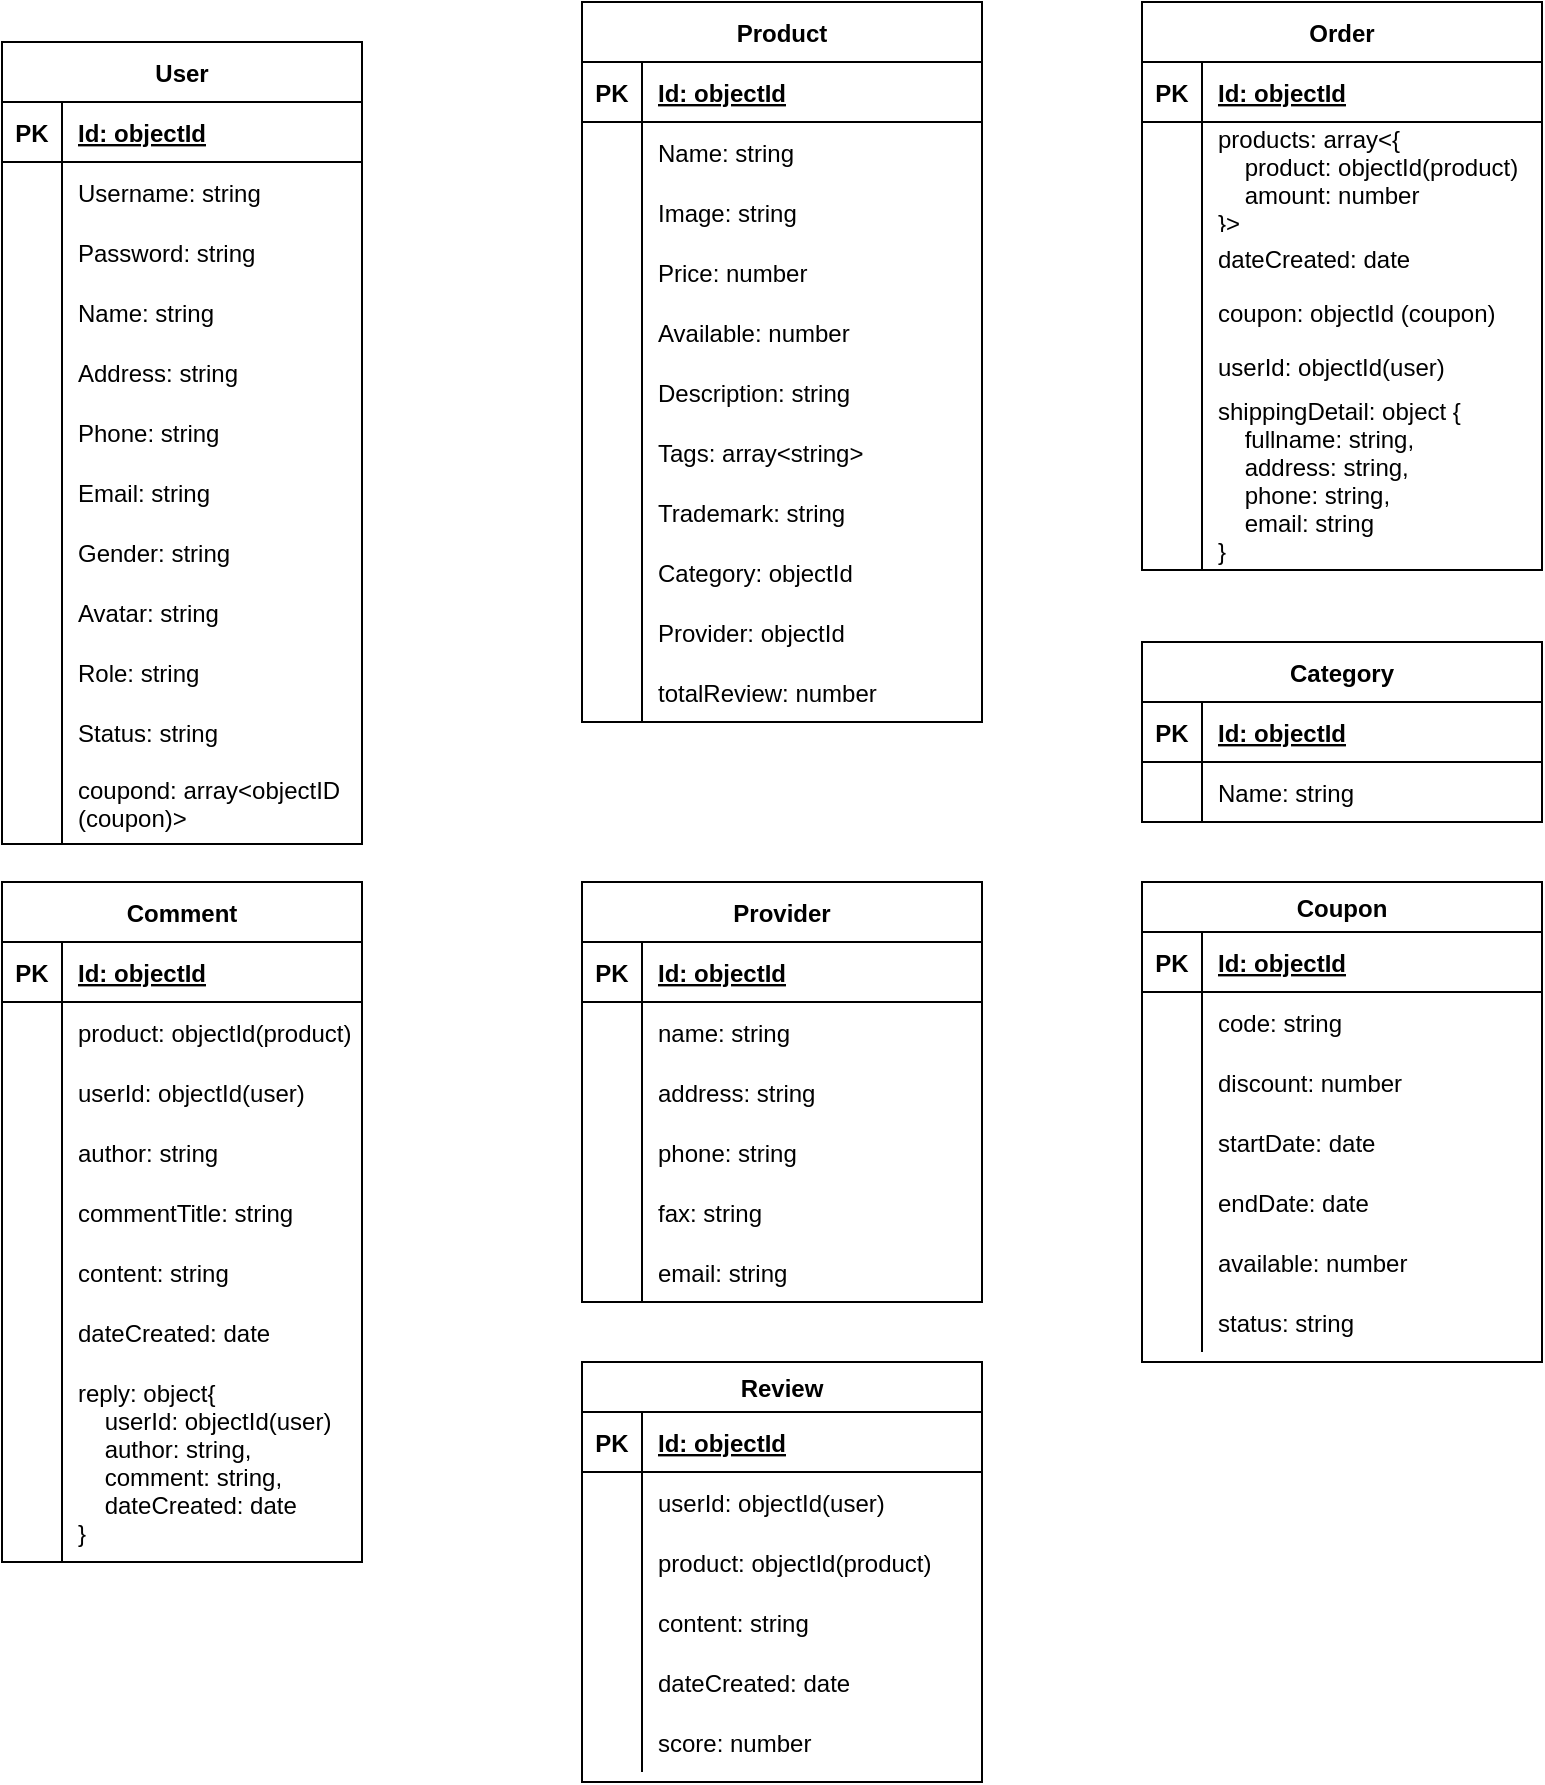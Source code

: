 <mxfile version="20.5.3" type="github"><diagram id="YdQlbDPmukb4-D891UHh" name="Page-1"><mxGraphModel dx="1673" dy="901" grid="1" gridSize="10" guides="1" tooltips="1" connect="1" arrows="1" fold="1" page="1" pageScale="1" pageWidth="850" pageHeight="1100" math="0" shadow="0"><root><mxCell id="0"/><mxCell id="1" parent="0"/><mxCell id="dZdSATTpX3x3a0Uw6yaa-1" value="User" style="shape=table;startSize=30;container=1;collapsible=1;childLayout=tableLayout;fixedRows=1;rowLines=0;fontStyle=1;align=center;resizeLast=1;" parent="1" vertex="1"><mxGeometry x="70" y="60" width="180" height="401" as="geometry"/></mxCell><mxCell id="dZdSATTpX3x3a0Uw6yaa-2" value="" style="shape=tableRow;horizontal=0;startSize=0;swimlaneHead=0;swimlaneBody=0;fillColor=none;collapsible=0;dropTarget=0;points=[[0,0.5],[1,0.5]];portConstraint=eastwest;top=0;left=0;right=0;bottom=1;" parent="dZdSATTpX3x3a0Uw6yaa-1" vertex="1"><mxGeometry y="30" width="180" height="30" as="geometry"/></mxCell><mxCell id="dZdSATTpX3x3a0Uw6yaa-3" value="PK" style="shape=partialRectangle;connectable=0;fillColor=none;top=0;left=0;bottom=0;right=0;fontStyle=1;overflow=hidden;" parent="dZdSATTpX3x3a0Uw6yaa-2" vertex="1"><mxGeometry width="30" height="30" as="geometry"><mxRectangle width="30" height="30" as="alternateBounds"/></mxGeometry></mxCell><mxCell id="dZdSATTpX3x3a0Uw6yaa-4" value="Id: objectId" style="shape=partialRectangle;connectable=0;fillColor=none;top=0;left=0;bottom=0;right=0;align=left;spacingLeft=6;fontStyle=5;overflow=hidden;" parent="dZdSATTpX3x3a0Uw6yaa-2" vertex="1"><mxGeometry x="30" width="150" height="30" as="geometry"><mxRectangle width="150" height="30" as="alternateBounds"/></mxGeometry></mxCell><mxCell id="dZdSATTpX3x3a0Uw6yaa-5" value="" style="shape=tableRow;horizontal=0;startSize=0;swimlaneHead=0;swimlaneBody=0;fillColor=none;collapsible=0;dropTarget=0;points=[[0,0.5],[1,0.5]];portConstraint=eastwest;top=0;left=0;right=0;bottom=0;" parent="dZdSATTpX3x3a0Uw6yaa-1" vertex="1"><mxGeometry y="60" width="180" height="30" as="geometry"/></mxCell><mxCell id="dZdSATTpX3x3a0Uw6yaa-6" value="" style="shape=partialRectangle;connectable=0;fillColor=none;top=0;left=0;bottom=0;right=0;editable=1;overflow=hidden;" parent="dZdSATTpX3x3a0Uw6yaa-5" vertex="1"><mxGeometry width="30" height="30" as="geometry"><mxRectangle width="30" height="30" as="alternateBounds"/></mxGeometry></mxCell><mxCell id="dZdSATTpX3x3a0Uw6yaa-7" value="Username: string" style="shape=partialRectangle;connectable=0;fillColor=none;top=0;left=0;bottom=0;right=0;align=left;spacingLeft=6;overflow=hidden;" parent="dZdSATTpX3x3a0Uw6yaa-5" vertex="1"><mxGeometry x="30" width="150" height="30" as="geometry"><mxRectangle width="150" height="30" as="alternateBounds"/></mxGeometry></mxCell><mxCell id="dZdSATTpX3x3a0Uw6yaa-8" value="" style="shape=tableRow;horizontal=0;startSize=0;swimlaneHead=0;swimlaneBody=0;fillColor=none;collapsible=0;dropTarget=0;points=[[0,0.5],[1,0.5]];portConstraint=eastwest;top=0;left=0;right=0;bottom=0;" parent="dZdSATTpX3x3a0Uw6yaa-1" vertex="1"><mxGeometry y="90" width="180" height="30" as="geometry"/></mxCell><mxCell id="dZdSATTpX3x3a0Uw6yaa-9" value="" style="shape=partialRectangle;connectable=0;fillColor=none;top=0;left=0;bottom=0;right=0;editable=1;overflow=hidden;" parent="dZdSATTpX3x3a0Uw6yaa-8" vertex="1"><mxGeometry width="30" height="30" as="geometry"><mxRectangle width="30" height="30" as="alternateBounds"/></mxGeometry></mxCell><mxCell id="dZdSATTpX3x3a0Uw6yaa-10" value="Password: string" style="shape=partialRectangle;connectable=0;fillColor=none;top=0;left=0;bottom=0;right=0;align=left;spacingLeft=6;overflow=hidden;" parent="dZdSATTpX3x3a0Uw6yaa-8" vertex="1"><mxGeometry x="30" width="150" height="30" as="geometry"><mxRectangle width="150" height="30" as="alternateBounds"/></mxGeometry></mxCell><mxCell id="dZdSATTpX3x3a0Uw6yaa-11" value="" style="shape=tableRow;horizontal=0;startSize=0;swimlaneHead=0;swimlaneBody=0;fillColor=none;collapsible=0;dropTarget=0;points=[[0,0.5],[1,0.5]];portConstraint=eastwest;top=0;left=0;right=0;bottom=0;" parent="dZdSATTpX3x3a0Uw6yaa-1" vertex="1"><mxGeometry y="120" width="180" height="30" as="geometry"/></mxCell><mxCell id="dZdSATTpX3x3a0Uw6yaa-12" value="" style="shape=partialRectangle;connectable=0;fillColor=none;top=0;left=0;bottom=0;right=0;editable=1;overflow=hidden;" parent="dZdSATTpX3x3a0Uw6yaa-11" vertex="1"><mxGeometry width="30" height="30" as="geometry"><mxRectangle width="30" height="30" as="alternateBounds"/></mxGeometry></mxCell><mxCell id="dZdSATTpX3x3a0Uw6yaa-13" value="Name: string" style="shape=partialRectangle;connectable=0;fillColor=none;top=0;left=0;bottom=0;right=0;align=left;spacingLeft=6;overflow=hidden;" parent="dZdSATTpX3x3a0Uw6yaa-11" vertex="1"><mxGeometry x="30" width="150" height="30" as="geometry"><mxRectangle width="150" height="30" as="alternateBounds"/></mxGeometry></mxCell><mxCell id="dZdSATTpX3x3a0Uw6yaa-72" value="" style="shape=tableRow;horizontal=0;startSize=0;swimlaneHead=0;swimlaneBody=0;fillColor=none;collapsible=0;dropTarget=0;points=[[0,0.5],[1,0.5]];portConstraint=eastwest;top=0;left=0;right=0;bottom=0;" parent="dZdSATTpX3x3a0Uw6yaa-1" vertex="1"><mxGeometry y="150" width="180" height="30" as="geometry"/></mxCell><mxCell id="dZdSATTpX3x3a0Uw6yaa-73" value="" style="shape=partialRectangle;connectable=0;fillColor=none;top=0;left=0;bottom=0;right=0;editable=1;overflow=hidden;" parent="dZdSATTpX3x3a0Uw6yaa-72" vertex="1"><mxGeometry width="30" height="30" as="geometry"><mxRectangle width="30" height="30" as="alternateBounds"/></mxGeometry></mxCell><mxCell id="dZdSATTpX3x3a0Uw6yaa-74" value="Address: string" style="shape=partialRectangle;connectable=0;fillColor=none;top=0;left=0;bottom=0;right=0;align=left;spacingLeft=6;overflow=hidden;" parent="dZdSATTpX3x3a0Uw6yaa-72" vertex="1"><mxGeometry x="30" width="150" height="30" as="geometry"><mxRectangle width="150" height="30" as="alternateBounds"/></mxGeometry></mxCell><mxCell id="dZdSATTpX3x3a0Uw6yaa-75" value="" style="shape=tableRow;horizontal=0;startSize=0;swimlaneHead=0;swimlaneBody=0;fillColor=none;collapsible=0;dropTarget=0;points=[[0,0.5],[1,0.5]];portConstraint=eastwest;top=0;left=0;right=0;bottom=0;" parent="dZdSATTpX3x3a0Uw6yaa-1" vertex="1"><mxGeometry y="180" width="180" height="30" as="geometry"/></mxCell><mxCell id="dZdSATTpX3x3a0Uw6yaa-76" value="" style="shape=partialRectangle;connectable=0;fillColor=none;top=0;left=0;bottom=0;right=0;editable=1;overflow=hidden;" parent="dZdSATTpX3x3a0Uw6yaa-75" vertex="1"><mxGeometry width="30" height="30" as="geometry"><mxRectangle width="30" height="30" as="alternateBounds"/></mxGeometry></mxCell><mxCell id="dZdSATTpX3x3a0Uw6yaa-77" value="Phone: string" style="shape=partialRectangle;connectable=0;fillColor=none;top=0;left=0;bottom=0;right=0;align=left;spacingLeft=6;overflow=hidden;" parent="dZdSATTpX3x3a0Uw6yaa-75" vertex="1"><mxGeometry x="30" width="150" height="30" as="geometry"><mxRectangle width="150" height="30" as="alternateBounds"/></mxGeometry></mxCell><mxCell id="dZdSATTpX3x3a0Uw6yaa-29" value="" style="shape=tableRow;horizontal=0;startSize=0;swimlaneHead=0;swimlaneBody=0;fillColor=none;collapsible=0;dropTarget=0;points=[[0,0.5],[1,0.5]];portConstraint=eastwest;top=0;left=0;right=0;bottom=0;" parent="dZdSATTpX3x3a0Uw6yaa-1" vertex="1"><mxGeometry y="210" width="180" height="30" as="geometry"/></mxCell><mxCell id="dZdSATTpX3x3a0Uw6yaa-30" value="" style="shape=partialRectangle;connectable=0;fillColor=none;top=0;left=0;bottom=0;right=0;editable=1;overflow=hidden;" parent="dZdSATTpX3x3a0Uw6yaa-29" vertex="1"><mxGeometry width="30" height="30" as="geometry"><mxRectangle width="30" height="30" as="alternateBounds"/></mxGeometry></mxCell><mxCell id="dZdSATTpX3x3a0Uw6yaa-31" value="Email: string" style="shape=partialRectangle;connectable=0;fillColor=none;top=0;left=0;bottom=0;right=0;align=left;spacingLeft=6;overflow=hidden;" parent="dZdSATTpX3x3a0Uw6yaa-29" vertex="1"><mxGeometry x="30" width="150" height="30" as="geometry"><mxRectangle width="150" height="30" as="alternateBounds"/></mxGeometry></mxCell><mxCell id="dZdSATTpX3x3a0Uw6yaa-32" value="" style="shape=tableRow;horizontal=0;startSize=0;swimlaneHead=0;swimlaneBody=0;fillColor=none;collapsible=0;dropTarget=0;points=[[0,0.5],[1,0.5]];portConstraint=eastwest;top=0;left=0;right=0;bottom=0;" parent="dZdSATTpX3x3a0Uw6yaa-1" vertex="1"><mxGeometry y="240" width="180" height="30" as="geometry"/></mxCell><mxCell id="dZdSATTpX3x3a0Uw6yaa-33" value="" style="shape=partialRectangle;connectable=0;fillColor=none;top=0;left=0;bottom=0;right=0;editable=1;overflow=hidden;" parent="dZdSATTpX3x3a0Uw6yaa-32" vertex="1"><mxGeometry width="30" height="30" as="geometry"><mxRectangle width="30" height="30" as="alternateBounds"/></mxGeometry></mxCell><mxCell id="dZdSATTpX3x3a0Uw6yaa-34" value="Gender: string" style="shape=partialRectangle;connectable=0;fillColor=none;top=0;left=0;bottom=0;right=0;align=left;spacingLeft=6;overflow=hidden;" parent="dZdSATTpX3x3a0Uw6yaa-32" vertex="1"><mxGeometry x="30" width="150" height="30" as="geometry"><mxRectangle width="150" height="30" as="alternateBounds"/></mxGeometry></mxCell><mxCell id="dZdSATTpX3x3a0Uw6yaa-35" value="" style="shape=tableRow;horizontal=0;startSize=0;swimlaneHead=0;swimlaneBody=0;fillColor=none;collapsible=0;dropTarget=0;points=[[0,0.5],[1,0.5]];portConstraint=eastwest;top=0;left=0;right=0;bottom=0;" parent="dZdSATTpX3x3a0Uw6yaa-1" vertex="1"><mxGeometry y="270" width="180" height="30" as="geometry"/></mxCell><mxCell id="dZdSATTpX3x3a0Uw6yaa-36" value="" style="shape=partialRectangle;connectable=0;fillColor=none;top=0;left=0;bottom=0;right=0;editable=1;overflow=hidden;" parent="dZdSATTpX3x3a0Uw6yaa-35" vertex="1"><mxGeometry width="30" height="30" as="geometry"><mxRectangle width="30" height="30" as="alternateBounds"/></mxGeometry></mxCell><mxCell id="dZdSATTpX3x3a0Uw6yaa-37" value="Avatar: string" style="shape=partialRectangle;connectable=0;fillColor=none;top=0;left=0;bottom=0;right=0;align=left;spacingLeft=6;overflow=hidden;" parent="dZdSATTpX3x3a0Uw6yaa-35" vertex="1"><mxGeometry x="30" width="150" height="30" as="geometry"><mxRectangle width="150" height="30" as="alternateBounds"/></mxGeometry></mxCell><mxCell id="dZdSATTpX3x3a0Uw6yaa-78" value="" style="shape=tableRow;horizontal=0;startSize=0;swimlaneHead=0;swimlaneBody=0;fillColor=none;collapsible=0;dropTarget=0;points=[[0,0.5],[1,0.5]];portConstraint=eastwest;top=0;left=0;right=0;bottom=0;" parent="dZdSATTpX3x3a0Uw6yaa-1" vertex="1"><mxGeometry y="300" width="180" height="30" as="geometry"/></mxCell><mxCell id="dZdSATTpX3x3a0Uw6yaa-79" value="            " style="shape=partialRectangle;connectable=0;fillColor=none;top=0;left=0;bottom=0;right=0;editable=1;overflow=hidden;" parent="dZdSATTpX3x3a0Uw6yaa-78" vertex="1"><mxGeometry width="30" height="30" as="geometry"><mxRectangle width="30" height="30" as="alternateBounds"/></mxGeometry></mxCell><mxCell id="dZdSATTpX3x3a0Uw6yaa-80" value="Role: string" style="shape=partialRectangle;connectable=0;fillColor=none;top=0;left=0;bottom=0;right=0;align=left;spacingLeft=6;overflow=hidden;" parent="dZdSATTpX3x3a0Uw6yaa-78" vertex="1"><mxGeometry x="30" width="150" height="30" as="geometry"><mxRectangle width="150" height="30" as="alternateBounds"/></mxGeometry></mxCell><mxCell id="dZdSATTpX3x3a0Uw6yaa-81" value="" style="shape=tableRow;horizontal=0;startSize=0;swimlaneHead=0;swimlaneBody=0;fillColor=none;collapsible=0;dropTarget=0;points=[[0,0.5],[1,0.5]];portConstraint=eastwest;top=0;left=0;right=0;bottom=0;" parent="dZdSATTpX3x3a0Uw6yaa-1" vertex="1"><mxGeometry y="330" width="180" height="30" as="geometry"/></mxCell><mxCell id="dZdSATTpX3x3a0Uw6yaa-82" value="            " style="shape=partialRectangle;connectable=0;fillColor=none;top=0;left=0;bottom=0;right=0;editable=1;overflow=hidden;" parent="dZdSATTpX3x3a0Uw6yaa-81" vertex="1"><mxGeometry width="30" height="30" as="geometry"><mxRectangle width="30" height="30" as="alternateBounds"/></mxGeometry></mxCell><mxCell id="dZdSATTpX3x3a0Uw6yaa-83" value="Status: string" style="shape=partialRectangle;connectable=0;fillColor=none;top=0;left=0;bottom=0;right=0;align=left;spacingLeft=6;overflow=hidden;" parent="dZdSATTpX3x3a0Uw6yaa-81" vertex="1"><mxGeometry x="30" width="150" height="30" as="geometry"><mxRectangle width="150" height="30" as="alternateBounds"/></mxGeometry></mxCell><mxCell id="b4L0AeNRy76M4iL2aKKI-129" value="" style="shape=tableRow;horizontal=0;startSize=0;swimlaneHead=0;swimlaneBody=0;fillColor=none;collapsible=0;dropTarget=0;points=[[0,0.5],[1,0.5]];portConstraint=eastwest;top=0;left=0;right=0;bottom=0;" vertex="1" parent="dZdSATTpX3x3a0Uw6yaa-1"><mxGeometry y="360" width="180" height="41" as="geometry"/></mxCell><mxCell id="b4L0AeNRy76M4iL2aKKI-130" value="            " style="shape=partialRectangle;connectable=0;fillColor=none;top=0;left=0;bottom=0;right=0;editable=1;overflow=hidden;" vertex="1" parent="b4L0AeNRy76M4iL2aKKI-129"><mxGeometry width="30" height="41" as="geometry"><mxRectangle width="30" height="41" as="alternateBounds"/></mxGeometry></mxCell><mxCell id="b4L0AeNRy76M4iL2aKKI-131" value="coupond: array&lt;objectID&#10;(coupon)&gt;" style="shape=partialRectangle;connectable=0;fillColor=none;top=0;left=0;bottom=0;right=0;align=left;spacingLeft=6;overflow=hidden;" vertex="1" parent="b4L0AeNRy76M4iL2aKKI-129"><mxGeometry x="30" width="150" height="41" as="geometry"><mxRectangle width="150" height="41" as="alternateBounds"/></mxGeometry></mxCell><mxCell id="dZdSATTpX3x3a0Uw6yaa-41" value="Product" style="shape=table;startSize=30;container=1;collapsible=1;childLayout=tableLayout;fixedRows=1;rowLines=0;fontStyle=1;align=center;resizeLast=1;" parent="1" vertex="1"><mxGeometry x="360" y="40" width="200" height="360" as="geometry"/></mxCell><mxCell id="dZdSATTpX3x3a0Uw6yaa-42" value="" style="shape=tableRow;horizontal=0;startSize=0;swimlaneHead=0;swimlaneBody=0;fillColor=none;collapsible=0;dropTarget=0;points=[[0,0.5],[1,0.5]];portConstraint=eastwest;top=0;left=0;right=0;bottom=1;" parent="dZdSATTpX3x3a0Uw6yaa-41" vertex="1"><mxGeometry y="30" width="200" height="30" as="geometry"/></mxCell><mxCell id="dZdSATTpX3x3a0Uw6yaa-43" value="PK" style="shape=partialRectangle;connectable=0;fillColor=none;top=0;left=0;bottom=0;right=0;fontStyle=1;overflow=hidden;" parent="dZdSATTpX3x3a0Uw6yaa-42" vertex="1"><mxGeometry width="30" height="30" as="geometry"><mxRectangle width="30" height="30" as="alternateBounds"/></mxGeometry></mxCell><mxCell id="dZdSATTpX3x3a0Uw6yaa-44" value="Id: objectId" style="shape=partialRectangle;connectable=0;fillColor=none;top=0;left=0;bottom=0;right=0;align=left;spacingLeft=6;fontStyle=5;overflow=hidden;" parent="dZdSATTpX3x3a0Uw6yaa-42" vertex="1"><mxGeometry x="30" width="170" height="30" as="geometry"><mxRectangle width="170" height="30" as="alternateBounds"/></mxGeometry></mxCell><mxCell id="dZdSATTpX3x3a0Uw6yaa-45" value="" style="shape=tableRow;horizontal=0;startSize=0;swimlaneHead=0;swimlaneBody=0;fillColor=none;collapsible=0;dropTarget=0;points=[[0,0.5],[1,0.5]];portConstraint=eastwest;top=0;left=0;right=0;bottom=0;" parent="dZdSATTpX3x3a0Uw6yaa-41" vertex="1"><mxGeometry y="60" width="200" height="30" as="geometry"/></mxCell><mxCell id="dZdSATTpX3x3a0Uw6yaa-46" value="" style="shape=partialRectangle;connectable=0;fillColor=none;top=0;left=0;bottom=0;right=0;editable=1;overflow=hidden;" parent="dZdSATTpX3x3a0Uw6yaa-45" vertex="1"><mxGeometry width="30" height="30" as="geometry"><mxRectangle width="30" height="30" as="alternateBounds"/></mxGeometry></mxCell><mxCell id="dZdSATTpX3x3a0Uw6yaa-47" value="Name: string" style="shape=partialRectangle;connectable=0;fillColor=none;top=0;left=0;bottom=0;right=0;align=left;spacingLeft=6;overflow=hidden;" parent="dZdSATTpX3x3a0Uw6yaa-45" vertex="1"><mxGeometry x="30" width="170" height="30" as="geometry"><mxRectangle width="170" height="30" as="alternateBounds"/></mxGeometry></mxCell><mxCell id="dZdSATTpX3x3a0Uw6yaa-48" value="" style="shape=tableRow;horizontal=0;startSize=0;swimlaneHead=0;swimlaneBody=0;fillColor=none;collapsible=0;dropTarget=0;points=[[0,0.5],[1,0.5]];portConstraint=eastwest;top=0;left=0;right=0;bottom=0;" parent="dZdSATTpX3x3a0Uw6yaa-41" vertex="1"><mxGeometry y="90" width="200" height="30" as="geometry"/></mxCell><mxCell id="dZdSATTpX3x3a0Uw6yaa-49" value="" style="shape=partialRectangle;connectable=0;fillColor=none;top=0;left=0;bottom=0;right=0;editable=1;overflow=hidden;" parent="dZdSATTpX3x3a0Uw6yaa-48" vertex="1"><mxGeometry width="30" height="30" as="geometry"><mxRectangle width="30" height="30" as="alternateBounds"/></mxGeometry></mxCell><mxCell id="dZdSATTpX3x3a0Uw6yaa-50" value="Image: string" style="shape=partialRectangle;connectable=0;fillColor=none;top=0;left=0;bottom=0;right=0;align=left;spacingLeft=6;overflow=hidden;" parent="dZdSATTpX3x3a0Uw6yaa-48" vertex="1"><mxGeometry x="30" width="170" height="30" as="geometry"><mxRectangle width="170" height="30" as="alternateBounds"/></mxGeometry></mxCell><mxCell id="dZdSATTpX3x3a0Uw6yaa-57" value="" style="shape=tableRow;horizontal=0;startSize=0;swimlaneHead=0;swimlaneBody=0;fillColor=none;collapsible=0;dropTarget=0;points=[[0,0.5],[1,0.5]];portConstraint=eastwest;top=0;left=0;right=0;bottom=0;" parent="dZdSATTpX3x3a0Uw6yaa-41" vertex="1"><mxGeometry y="120" width="200" height="30" as="geometry"/></mxCell><mxCell id="dZdSATTpX3x3a0Uw6yaa-58" value="" style="shape=partialRectangle;connectable=0;fillColor=none;top=0;left=0;bottom=0;right=0;editable=1;overflow=hidden;" parent="dZdSATTpX3x3a0Uw6yaa-57" vertex="1"><mxGeometry width="30" height="30" as="geometry"><mxRectangle width="30" height="30" as="alternateBounds"/></mxGeometry></mxCell><mxCell id="dZdSATTpX3x3a0Uw6yaa-59" value="Price: number" style="shape=partialRectangle;connectable=0;fillColor=none;top=0;left=0;bottom=0;right=0;align=left;spacingLeft=6;overflow=hidden;" parent="dZdSATTpX3x3a0Uw6yaa-57" vertex="1"><mxGeometry x="30" width="170" height="30" as="geometry"><mxRectangle width="170" height="30" as="alternateBounds"/></mxGeometry></mxCell><mxCell id="dZdSATTpX3x3a0Uw6yaa-84" value="" style="shape=tableRow;horizontal=0;startSize=0;swimlaneHead=0;swimlaneBody=0;fillColor=none;collapsible=0;dropTarget=0;points=[[0,0.5],[1,0.5]];portConstraint=eastwest;top=0;left=0;right=0;bottom=0;" parent="dZdSATTpX3x3a0Uw6yaa-41" vertex="1"><mxGeometry y="150" width="200" height="30" as="geometry"/></mxCell><mxCell id="dZdSATTpX3x3a0Uw6yaa-85" value="" style="shape=partialRectangle;connectable=0;fillColor=none;top=0;left=0;bottom=0;right=0;editable=1;overflow=hidden;" parent="dZdSATTpX3x3a0Uw6yaa-84" vertex="1"><mxGeometry width="30" height="30" as="geometry"><mxRectangle width="30" height="30" as="alternateBounds"/></mxGeometry></mxCell><mxCell id="dZdSATTpX3x3a0Uw6yaa-86" value="Available: number" style="shape=partialRectangle;connectable=0;fillColor=none;top=0;left=0;bottom=0;right=0;align=left;spacingLeft=6;overflow=hidden;" parent="dZdSATTpX3x3a0Uw6yaa-84" vertex="1"><mxGeometry x="30" width="170" height="30" as="geometry"><mxRectangle width="170" height="30" as="alternateBounds"/></mxGeometry></mxCell><mxCell id="dZdSATTpX3x3a0Uw6yaa-51" value="" style="shape=tableRow;horizontal=0;startSize=0;swimlaneHead=0;swimlaneBody=0;fillColor=none;collapsible=0;dropTarget=0;points=[[0,0.5],[1,0.5]];portConstraint=eastwest;top=0;left=0;right=0;bottom=0;" parent="dZdSATTpX3x3a0Uw6yaa-41" vertex="1"><mxGeometry y="180" width="200" height="30" as="geometry"/></mxCell><mxCell id="dZdSATTpX3x3a0Uw6yaa-52" value="" style="shape=partialRectangle;connectable=0;fillColor=none;top=0;left=0;bottom=0;right=0;editable=1;overflow=hidden;" parent="dZdSATTpX3x3a0Uw6yaa-51" vertex="1"><mxGeometry width="30" height="30" as="geometry"><mxRectangle width="30" height="30" as="alternateBounds"/></mxGeometry></mxCell><mxCell id="dZdSATTpX3x3a0Uw6yaa-53" value="Description: string" style="shape=partialRectangle;connectable=0;fillColor=none;top=0;left=0;bottom=0;right=0;align=left;spacingLeft=6;overflow=hidden;" parent="dZdSATTpX3x3a0Uw6yaa-51" vertex="1"><mxGeometry x="30" width="170" height="30" as="geometry"><mxRectangle width="170" height="30" as="alternateBounds"/></mxGeometry></mxCell><mxCell id="dZdSATTpX3x3a0Uw6yaa-60" value="" style="shape=tableRow;horizontal=0;startSize=0;swimlaneHead=0;swimlaneBody=0;fillColor=none;collapsible=0;dropTarget=0;points=[[0,0.5],[1,0.5]];portConstraint=eastwest;top=0;left=0;right=0;bottom=0;" parent="dZdSATTpX3x3a0Uw6yaa-41" vertex="1"><mxGeometry y="210" width="200" height="30" as="geometry"/></mxCell><mxCell id="dZdSATTpX3x3a0Uw6yaa-61" value="" style="shape=partialRectangle;connectable=0;fillColor=none;top=0;left=0;bottom=0;right=0;editable=1;overflow=hidden;" parent="dZdSATTpX3x3a0Uw6yaa-60" vertex="1"><mxGeometry width="30" height="30" as="geometry"><mxRectangle width="30" height="30" as="alternateBounds"/></mxGeometry></mxCell><mxCell id="dZdSATTpX3x3a0Uw6yaa-62" value="Tags: array&lt;string&gt;" style="shape=partialRectangle;connectable=0;fillColor=none;top=0;left=0;bottom=0;right=0;align=left;spacingLeft=6;overflow=hidden;" parent="dZdSATTpX3x3a0Uw6yaa-60" vertex="1"><mxGeometry x="30" width="170" height="30" as="geometry"><mxRectangle width="170" height="30" as="alternateBounds"/></mxGeometry></mxCell><mxCell id="dZdSATTpX3x3a0Uw6yaa-66" value="" style="shape=tableRow;horizontal=0;startSize=0;swimlaneHead=0;swimlaneBody=0;fillColor=none;collapsible=0;dropTarget=0;points=[[0,0.5],[1,0.5]];portConstraint=eastwest;top=0;left=0;right=0;bottom=0;" parent="dZdSATTpX3x3a0Uw6yaa-41" vertex="1"><mxGeometry y="240" width="200" height="30" as="geometry"/></mxCell><mxCell id="dZdSATTpX3x3a0Uw6yaa-67" value="" style="shape=partialRectangle;connectable=0;fillColor=none;top=0;left=0;bottom=0;right=0;editable=1;overflow=hidden;" parent="dZdSATTpX3x3a0Uw6yaa-66" vertex="1"><mxGeometry width="30" height="30" as="geometry"><mxRectangle width="30" height="30" as="alternateBounds"/></mxGeometry></mxCell><mxCell id="dZdSATTpX3x3a0Uw6yaa-68" value="Trademark: string" style="shape=partialRectangle;connectable=0;fillColor=none;top=0;left=0;bottom=0;right=0;align=left;spacingLeft=6;overflow=hidden;" parent="dZdSATTpX3x3a0Uw6yaa-66" vertex="1"><mxGeometry x="30" width="170" height="30" as="geometry"><mxRectangle width="170" height="30" as="alternateBounds"/></mxGeometry></mxCell><mxCell id="dZdSATTpX3x3a0Uw6yaa-54" value="" style="shape=tableRow;horizontal=0;startSize=0;swimlaneHead=0;swimlaneBody=0;fillColor=none;collapsible=0;dropTarget=0;points=[[0,0.5],[1,0.5]];portConstraint=eastwest;top=0;left=0;right=0;bottom=0;" parent="dZdSATTpX3x3a0Uw6yaa-41" vertex="1"><mxGeometry y="270" width="200" height="30" as="geometry"/></mxCell><mxCell id="dZdSATTpX3x3a0Uw6yaa-55" value="" style="shape=partialRectangle;connectable=0;fillColor=none;top=0;left=0;bottom=0;right=0;editable=1;overflow=hidden;" parent="dZdSATTpX3x3a0Uw6yaa-54" vertex="1"><mxGeometry width="30" height="30" as="geometry"><mxRectangle width="30" height="30" as="alternateBounds"/></mxGeometry></mxCell><mxCell id="dZdSATTpX3x3a0Uw6yaa-56" value="Category: objectId" style="shape=partialRectangle;connectable=0;fillColor=none;top=0;left=0;bottom=0;right=0;align=left;spacingLeft=6;overflow=hidden;" parent="dZdSATTpX3x3a0Uw6yaa-54" vertex="1"><mxGeometry x="30" width="170" height="30" as="geometry"><mxRectangle width="170" height="30" as="alternateBounds"/></mxGeometry></mxCell><mxCell id="dZdSATTpX3x3a0Uw6yaa-69" value="" style="shape=tableRow;horizontal=0;startSize=0;swimlaneHead=0;swimlaneBody=0;fillColor=none;collapsible=0;dropTarget=0;points=[[0,0.5],[1,0.5]];portConstraint=eastwest;top=0;left=0;right=0;bottom=0;" parent="dZdSATTpX3x3a0Uw6yaa-41" vertex="1"><mxGeometry y="300" width="200" height="30" as="geometry"/></mxCell><mxCell id="dZdSATTpX3x3a0Uw6yaa-70" value="" style="shape=partialRectangle;connectable=0;fillColor=none;top=0;left=0;bottom=0;right=0;editable=1;overflow=hidden;" parent="dZdSATTpX3x3a0Uw6yaa-69" vertex="1"><mxGeometry width="30" height="30" as="geometry"><mxRectangle width="30" height="30" as="alternateBounds"/></mxGeometry></mxCell><mxCell id="dZdSATTpX3x3a0Uw6yaa-71" value="Provider: objectId" style="shape=partialRectangle;connectable=0;fillColor=none;top=0;left=0;bottom=0;right=0;align=left;spacingLeft=6;overflow=hidden;" parent="dZdSATTpX3x3a0Uw6yaa-69" vertex="1"><mxGeometry x="30" width="170" height="30" as="geometry"><mxRectangle width="170" height="30" as="alternateBounds"/></mxGeometry></mxCell><mxCell id="b4L0AeNRy76M4iL2aKKI-53" value="" style="shape=tableRow;horizontal=0;startSize=0;swimlaneHead=0;swimlaneBody=0;fillColor=none;collapsible=0;dropTarget=0;points=[[0,0.5],[1,0.5]];portConstraint=eastwest;top=0;left=0;right=0;bottom=0;" vertex="1" parent="dZdSATTpX3x3a0Uw6yaa-41"><mxGeometry y="330" width="200" height="30" as="geometry"/></mxCell><mxCell id="b4L0AeNRy76M4iL2aKKI-54" value="" style="shape=partialRectangle;connectable=0;fillColor=none;top=0;left=0;bottom=0;right=0;editable=1;overflow=hidden;" vertex="1" parent="b4L0AeNRy76M4iL2aKKI-53"><mxGeometry width="30" height="30" as="geometry"><mxRectangle width="30" height="30" as="alternateBounds"/></mxGeometry></mxCell><mxCell id="b4L0AeNRy76M4iL2aKKI-55" value="totalReview: number" style="shape=partialRectangle;connectable=0;fillColor=none;top=0;left=0;bottom=0;right=0;align=left;spacingLeft=6;overflow=hidden;" vertex="1" parent="b4L0AeNRy76M4iL2aKKI-53"><mxGeometry x="30" width="170" height="30" as="geometry"><mxRectangle width="170" height="30" as="alternateBounds"/></mxGeometry></mxCell><mxCell id="dZdSATTpX3x3a0Uw6yaa-118" value="Category" style="shape=table;startSize=30;container=1;collapsible=1;childLayout=tableLayout;fixedRows=1;rowLines=0;fontStyle=1;align=center;resizeLast=1;" parent="1" vertex="1"><mxGeometry x="640" y="360" width="200" height="90" as="geometry"/></mxCell><mxCell id="dZdSATTpX3x3a0Uw6yaa-119" value="" style="shape=tableRow;horizontal=0;startSize=0;swimlaneHead=0;swimlaneBody=0;fillColor=none;collapsible=0;dropTarget=0;points=[[0,0.5],[1,0.5]];portConstraint=eastwest;top=0;left=0;right=0;bottom=1;" parent="dZdSATTpX3x3a0Uw6yaa-118" vertex="1"><mxGeometry y="30" width="200" height="30" as="geometry"/></mxCell><mxCell id="dZdSATTpX3x3a0Uw6yaa-120" value="PK" style="shape=partialRectangle;connectable=0;fillColor=none;top=0;left=0;bottom=0;right=0;fontStyle=1;overflow=hidden;" parent="dZdSATTpX3x3a0Uw6yaa-119" vertex="1"><mxGeometry width="30" height="30" as="geometry"><mxRectangle width="30" height="30" as="alternateBounds"/></mxGeometry></mxCell><mxCell id="dZdSATTpX3x3a0Uw6yaa-121" value="Id: objectId" style="shape=partialRectangle;connectable=0;fillColor=none;top=0;left=0;bottom=0;right=0;align=left;spacingLeft=6;fontStyle=5;overflow=hidden;" parent="dZdSATTpX3x3a0Uw6yaa-119" vertex="1"><mxGeometry x="30" width="170" height="30" as="geometry"><mxRectangle width="170" height="30" as="alternateBounds"/></mxGeometry></mxCell><mxCell id="dZdSATTpX3x3a0Uw6yaa-122" value="" style="shape=tableRow;horizontal=0;startSize=0;swimlaneHead=0;swimlaneBody=0;fillColor=none;collapsible=0;dropTarget=0;points=[[0,0.5],[1,0.5]];portConstraint=eastwest;top=0;left=0;right=0;bottom=0;" parent="dZdSATTpX3x3a0Uw6yaa-118" vertex="1"><mxGeometry y="60" width="200" height="30" as="geometry"/></mxCell><mxCell id="dZdSATTpX3x3a0Uw6yaa-123" value="" style="shape=partialRectangle;connectable=0;fillColor=none;top=0;left=0;bottom=0;right=0;editable=1;overflow=hidden;" parent="dZdSATTpX3x3a0Uw6yaa-122" vertex="1"><mxGeometry width="30" height="30" as="geometry"><mxRectangle width="30" height="30" as="alternateBounds"/></mxGeometry></mxCell><mxCell id="dZdSATTpX3x3a0Uw6yaa-124" value="Name: string" style="shape=partialRectangle;connectable=0;fillColor=none;top=0;left=0;bottom=0;right=0;align=left;spacingLeft=6;overflow=hidden;" parent="dZdSATTpX3x3a0Uw6yaa-122" vertex="1"><mxGeometry x="30" width="170" height="30" as="geometry"><mxRectangle width="170" height="30" as="alternateBounds"/></mxGeometry></mxCell><mxCell id="dZdSATTpX3x3a0Uw6yaa-131" value="Order" style="shape=table;startSize=30;container=1;collapsible=1;childLayout=tableLayout;fixedRows=1;rowLines=0;fontStyle=1;align=center;resizeLast=1;" parent="1" vertex="1"><mxGeometry x="640" y="40" width="200" height="284" as="geometry"/></mxCell><mxCell id="dZdSATTpX3x3a0Uw6yaa-132" value="" style="shape=tableRow;horizontal=0;startSize=0;swimlaneHead=0;swimlaneBody=0;fillColor=none;collapsible=0;dropTarget=0;points=[[0,0.5],[1,0.5]];portConstraint=eastwest;top=0;left=0;right=0;bottom=1;" parent="dZdSATTpX3x3a0Uw6yaa-131" vertex="1"><mxGeometry y="30" width="200" height="30" as="geometry"/></mxCell><mxCell id="dZdSATTpX3x3a0Uw6yaa-133" value="PK" style="shape=partialRectangle;connectable=0;fillColor=none;top=0;left=0;bottom=0;right=0;fontStyle=1;overflow=hidden;" parent="dZdSATTpX3x3a0Uw6yaa-132" vertex="1"><mxGeometry width="30" height="30" as="geometry"><mxRectangle width="30" height="30" as="alternateBounds"/></mxGeometry></mxCell><mxCell id="dZdSATTpX3x3a0Uw6yaa-134" value="Id: objectId" style="shape=partialRectangle;connectable=0;fillColor=none;top=0;left=0;bottom=0;right=0;align=left;spacingLeft=6;fontStyle=5;overflow=hidden;" parent="dZdSATTpX3x3a0Uw6yaa-132" vertex="1"><mxGeometry x="30" width="170" height="30" as="geometry"><mxRectangle width="170" height="30" as="alternateBounds"/></mxGeometry></mxCell><mxCell id="dZdSATTpX3x3a0Uw6yaa-135" value="" style="shape=tableRow;horizontal=0;startSize=0;swimlaneHead=0;swimlaneBody=0;fillColor=none;collapsible=0;dropTarget=0;points=[[0,0.5],[1,0.5]];portConstraint=eastwest;top=0;left=0;right=0;bottom=0;" parent="dZdSATTpX3x3a0Uw6yaa-131" vertex="1"><mxGeometry y="60" width="200" height="56" as="geometry"/></mxCell><mxCell id="dZdSATTpX3x3a0Uw6yaa-136" value="" style="shape=partialRectangle;connectable=0;fillColor=none;top=0;left=0;bottom=0;right=0;editable=1;overflow=hidden;" parent="dZdSATTpX3x3a0Uw6yaa-135" vertex="1"><mxGeometry width="30" height="56" as="geometry"><mxRectangle width="30" height="56" as="alternateBounds"/></mxGeometry></mxCell><mxCell id="dZdSATTpX3x3a0Uw6yaa-137" value="products: array&lt;{&#10;    product: objectId(product)&#10;    amount: number&#10;}&gt;" style="shape=partialRectangle;connectable=0;fillColor=none;top=0;left=0;bottom=0;right=0;align=left;spacingLeft=6;overflow=hidden;spacing=2;spacingTop=0;" parent="dZdSATTpX3x3a0Uw6yaa-135" vertex="1"><mxGeometry x="30" width="170" height="56" as="geometry"><mxRectangle width="170" height="56" as="alternateBounds"/></mxGeometry></mxCell><mxCell id="dZdSATTpX3x3a0Uw6yaa-138" value="" style="shape=tableRow;horizontal=0;startSize=0;swimlaneHead=0;swimlaneBody=0;fillColor=none;collapsible=0;dropTarget=0;points=[[0,0.5],[1,0.5]];portConstraint=eastwest;top=0;left=0;right=0;bottom=0;" parent="dZdSATTpX3x3a0Uw6yaa-131" vertex="1"><mxGeometry y="116" width="200" height="24" as="geometry"/></mxCell><mxCell id="dZdSATTpX3x3a0Uw6yaa-139" value="" style="shape=partialRectangle;connectable=0;fillColor=none;top=0;left=0;bottom=0;right=0;editable=1;overflow=hidden;" parent="dZdSATTpX3x3a0Uw6yaa-138" vertex="1"><mxGeometry width="30" height="24" as="geometry"><mxRectangle width="30" height="24" as="alternateBounds"/></mxGeometry></mxCell><mxCell id="dZdSATTpX3x3a0Uw6yaa-140" value="dateCreated: date" style="shape=partialRectangle;connectable=0;fillColor=none;top=0;left=0;bottom=0;right=0;align=left;spacingLeft=6;overflow=hidden;" parent="dZdSATTpX3x3a0Uw6yaa-138" vertex="1"><mxGeometry x="30" width="170" height="24" as="geometry"><mxRectangle width="170" height="24" as="alternateBounds"/></mxGeometry></mxCell><mxCell id="dZdSATTpX3x3a0Uw6yaa-141" value="" style="shape=tableRow;horizontal=0;startSize=0;swimlaneHead=0;swimlaneBody=0;fillColor=none;collapsible=0;dropTarget=0;points=[[0,0.5],[1,0.5]];portConstraint=eastwest;top=0;left=0;right=0;bottom=0;" parent="dZdSATTpX3x3a0Uw6yaa-131" vertex="1"><mxGeometry y="140" width="200" height="30" as="geometry"/></mxCell><mxCell id="dZdSATTpX3x3a0Uw6yaa-142" value="" style="shape=partialRectangle;connectable=0;fillColor=none;top=0;left=0;bottom=0;right=0;editable=1;overflow=hidden;" parent="dZdSATTpX3x3a0Uw6yaa-141" vertex="1"><mxGeometry width="30" height="30" as="geometry"><mxRectangle width="30" height="30" as="alternateBounds"/></mxGeometry></mxCell><mxCell id="dZdSATTpX3x3a0Uw6yaa-143" value="coupon: objectId (coupon)" style="shape=partialRectangle;connectable=0;fillColor=none;top=0;left=0;bottom=0;right=0;align=left;spacingLeft=6;overflow=hidden;" parent="dZdSATTpX3x3a0Uw6yaa-141" vertex="1"><mxGeometry x="30" width="170" height="30" as="geometry"><mxRectangle width="170" height="30" as="alternateBounds"/></mxGeometry></mxCell><mxCell id="b4L0AeNRy76M4iL2aKKI-11" value="" style="shape=tableRow;horizontal=0;startSize=0;swimlaneHead=0;swimlaneBody=0;fillColor=none;collapsible=0;dropTarget=0;points=[[0,0.5],[1,0.5]];portConstraint=eastwest;top=0;left=0;right=0;bottom=0;" vertex="1" parent="dZdSATTpX3x3a0Uw6yaa-131"><mxGeometry y="170" width="200" height="24" as="geometry"/></mxCell><mxCell id="b4L0AeNRy76M4iL2aKKI-12" value="" style="shape=partialRectangle;connectable=0;fillColor=none;top=0;left=0;bottom=0;right=0;editable=1;overflow=hidden;" vertex="1" parent="b4L0AeNRy76M4iL2aKKI-11"><mxGeometry width="30" height="24" as="geometry"><mxRectangle width="30" height="24" as="alternateBounds"/></mxGeometry></mxCell><mxCell id="b4L0AeNRy76M4iL2aKKI-13" value="userId: objectId(user)" style="shape=partialRectangle;connectable=0;fillColor=none;top=0;left=0;bottom=0;right=0;align=left;spacingLeft=6;overflow=hidden;" vertex="1" parent="b4L0AeNRy76M4iL2aKKI-11"><mxGeometry x="30" width="170" height="24" as="geometry"><mxRectangle width="170" height="24" as="alternateBounds"/></mxGeometry></mxCell><mxCell id="dZdSATTpX3x3a0Uw6yaa-144" value="" style="shape=tableRow;horizontal=0;startSize=0;swimlaneHead=0;swimlaneBody=0;fillColor=none;collapsible=0;dropTarget=0;points=[[0,0.5],[1,0.5]];portConstraint=eastwest;top=0;left=0;right=0;bottom=0;" parent="dZdSATTpX3x3a0Uw6yaa-131" vertex="1"><mxGeometry y="194" width="200" height="90" as="geometry"/></mxCell><mxCell id="dZdSATTpX3x3a0Uw6yaa-145" value="" style="shape=partialRectangle;connectable=0;fillColor=none;top=0;left=0;bottom=0;right=0;editable=1;overflow=hidden;" parent="dZdSATTpX3x3a0Uw6yaa-144" vertex="1"><mxGeometry width="30" height="90" as="geometry"><mxRectangle width="30" height="90" as="alternateBounds"/></mxGeometry></mxCell><mxCell id="dZdSATTpX3x3a0Uw6yaa-146" value="shippingDetail: object {&#10;    fullname: string,&#10;    address: string,&#10;    phone: string,&#10;    email: string&#10;}" style="shape=partialRectangle;connectable=0;fillColor=none;top=0;left=0;bottom=0;right=0;align=left;spacingLeft=6;overflow=hidden;" parent="dZdSATTpX3x3a0Uw6yaa-144" vertex="1"><mxGeometry x="30" width="170" height="90" as="geometry"><mxRectangle width="170" height="90" as="alternateBounds"/></mxGeometry></mxCell><mxCell id="dZdSATTpX3x3a0Uw6yaa-164" value="Comment" style="shape=table;startSize=30;container=1;collapsible=1;childLayout=tableLayout;fixedRows=1;rowLines=0;fontStyle=1;align=center;resizeLast=1;" parent="1" vertex="1"><mxGeometry x="70" y="480" width="180" height="340" as="geometry"/></mxCell><mxCell id="dZdSATTpX3x3a0Uw6yaa-165" value="" style="shape=tableRow;horizontal=0;startSize=0;swimlaneHead=0;swimlaneBody=0;fillColor=none;collapsible=0;dropTarget=0;points=[[0,0.5],[1,0.5]];portConstraint=eastwest;top=0;left=0;right=0;bottom=1;" parent="dZdSATTpX3x3a0Uw6yaa-164" vertex="1"><mxGeometry y="30" width="180" height="30" as="geometry"/></mxCell><mxCell id="dZdSATTpX3x3a0Uw6yaa-166" value="PK" style="shape=partialRectangle;connectable=0;fillColor=none;top=0;left=0;bottom=0;right=0;fontStyle=1;overflow=hidden;" parent="dZdSATTpX3x3a0Uw6yaa-165" vertex="1"><mxGeometry width="30" height="30" as="geometry"><mxRectangle width="30" height="30" as="alternateBounds"/></mxGeometry></mxCell><mxCell id="dZdSATTpX3x3a0Uw6yaa-167" value="Id: objectId" style="shape=partialRectangle;connectable=0;fillColor=none;top=0;left=0;bottom=0;right=0;align=left;spacingLeft=6;fontStyle=5;overflow=hidden;" parent="dZdSATTpX3x3a0Uw6yaa-165" vertex="1"><mxGeometry x="30" width="150" height="30" as="geometry"><mxRectangle width="150" height="30" as="alternateBounds"/></mxGeometry></mxCell><mxCell id="dZdSATTpX3x3a0Uw6yaa-168" value="" style="shape=tableRow;horizontal=0;startSize=0;swimlaneHead=0;swimlaneBody=0;fillColor=none;collapsible=0;dropTarget=0;points=[[0,0.5],[1,0.5]];portConstraint=eastwest;top=0;left=0;right=0;bottom=0;" parent="dZdSATTpX3x3a0Uw6yaa-164" vertex="1"><mxGeometry y="60" width="180" height="30" as="geometry"/></mxCell><mxCell id="dZdSATTpX3x3a0Uw6yaa-169" value="" style="shape=partialRectangle;connectable=0;fillColor=none;top=0;left=0;bottom=0;right=0;editable=1;overflow=hidden;" parent="dZdSATTpX3x3a0Uw6yaa-168" vertex="1"><mxGeometry width="30" height="30" as="geometry"><mxRectangle width="30" height="30" as="alternateBounds"/></mxGeometry></mxCell><mxCell id="dZdSATTpX3x3a0Uw6yaa-170" value="product: objectId(product)" style="shape=partialRectangle;connectable=0;fillColor=none;top=0;left=0;bottom=0;right=0;align=left;spacingLeft=6;overflow=hidden;" parent="dZdSATTpX3x3a0Uw6yaa-168" vertex="1"><mxGeometry x="30" width="150" height="30" as="geometry"><mxRectangle width="150" height="30" as="alternateBounds"/></mxGeometry></mxCell><mxCell id="b4L0AeNRy76M4iL2aKKI-15" value="" style="shape=tableRow;horizontal=0;startSize=0;swimlaneHead=0;swimlaneBody=0;fillColor=none;collapsible=0;dropTarget=0;points=[[0,0.5],[1,0.5]];portConstraint=eastwest;top=0;left=0;right=0;bottom=0;" vertex="1" parent="dZdSATTpX3x3a0Uw6yaa-164"><mxGeometry y="90" width="180" height="30" as="geometry"/></mxCell><mxCell id="b4L0AeNRy76M4iL2aKKI-16" value="" style="shape=partialRectangle;connectable=0;fillColor=none;top=0;left=0;bottom=0;right=0;editable=1;overflow=hidden;" vertex="1" parent="b4L0AeNRy76M4iL2aKKI-15"><mxGeometry width="30" height="30" as="geometry"><mxRectangle width="30" height="30" as="alternateBounds"/></mxGeometry></mxCell><mxCell id="b4L0AeNRy76M4iL2aKKI-17" value="userId: objectId(user)" style="shape=partialRectangle;connectable=0;fillColor=none;top=0;left=0;bottom=0;right=0;align=left;spacingLeft=6;overflow=hidden;" vertex="1" parent="b4L0AeNRy76M4iL2aKKI-15"><mxGeometry x="30" width="150" height="30" as="geometry"><mxRectangle width="150" height="30" as="alternateBounds"/></mxGeometry></mxCell><mxCell id="dZdSATTpX3x3a0Uw6yaa-171" value="" style="shape=tableRow;horizontal=0;startSize=0;swimlaneHead=0;swimlaneBody=0;fillColor=none;collapsible=0;dropTarget=0;points=[[0,0.5],[1,0.5]];portConstraint=eastwest;top=0;left=0;right=0;bottom=0;" parent="dZdSATTpX3x3a0Uw6yaa-164" vertex="1"><mxGeometry y="120" width="180" height="30" as="geometry"/></mxCell><mxCell id="dZdSATTpX3x3a0Uw6yaa-172" value="" style="shape=partialRectangle;connectable=0;fillColor=none;top=0;left=0;bottom=0;right=0;editable=1;overflow=hidden;" parent="dZdSATTpX3x3a0Uw6yaa-171" vertex="1"><mxGeometry width="30" height="30" as="geometry"><mxRectangle width="30" height="30" as="alternateBounds"/></mxGeometry></mxCell><mxCell id="dZdSATTpX3x3a0Uw6yaa-173" value="author: string" style="shape=partialRectangle;connectable=0;fillColor=none;top=0;left=0;bottom=0;right=0;align=left;spacingLeft=6;overflow=hidden;" parent="dZdSATTpX3x3a0Uw6yaa-171" vertex="1"><mxGeometry x="30" width="150" height="30" as="geometry"><mxRectangle width="150" height="30" as="alternateBounds"/></mxGeometry></mxCell><mxCell id="dZdSATTpX3x3a0Uw6yaa-174" value="" style="shape=tableRow;horizontal=0;startSize=0;swimlaneHead=0;swimlaneBody=0;fillColor=none;collapsible=0;dropTarget=0;points=[[0,0.5],[1,0.5]];portConstraint=eastwest;top=0;left=0;right=0;bottom=0;" parent="dZdSATTpX3x3a0Uw6yaa-164" vertex="1"><mxGeometry y="150" width="180" height="30" as="geometry"/></mxCell><mxCell id="dZdSATTpX3x3a0Uw6yaa-175" value="" style="shape=partialRectangle;connectable=0;fillColor=none;top=0;left=0;bottom=0;right=0;editable=1;overflow=hidden;" parent="dZdSATTpX3x3a0Uw6yaa-174" vertex="1"><mxGeometry width="30" height="30" as="geometry"><mxRectangle width="30" height="30" as="alternateBounds"/></mxGeometry></mxCell><mxCell id="dZdSATTpX3x3a0Uw6yaa-176" value="commentTitle: string" style="shape=partialRectangle;connectable=0;fillColor=none;top=0;left=0;bottom=0;right=0;align=left;spacingLeft=6;overflow=hidden;" parent="dZdSATTpX3x3a0Uw6yaa-174" vertex="1"><mxGeometry x="30" width="150" height="30" as="geometry"><mxRectangle width="150" height="30" as="alternateBounds"/></mxGeometry></mxCell><mxCell id="dZdSATTpX3x3a0Uw6yaa-177" value="" style="shape=tableRow;horizontal=0;startSize=0;swimlaneHead=0;swimlaneBody=0;fillColor=none;collapsible=0;dropTarget=0;points=[[0,0.5],[1,0.5]];portConstraint=eastwest;top=0;left=0;right=0;bottom=0;" parent="dZdSATTpX3x3a0Uw6yaa-164" vertex="1"><mxGeometry y="180" width="180" height="30" as="geometry"/></mxCell><mxCell id="dZdSATTpX3x3a0Uw6yaa-178" value="" style="shape=partialRectangle;connectable=0;fillColor=none;top=0;left=0;bottom=0;right=0;editable=1;overflow=hidden;" parent="dZdSATTpX3x3a0Uw6yaa-177" vertex="1"><mxGeometry width="30" height="30" as="geometry"><mxRectangle width="30" height="30" as="alternateBounds"/></mxGeometry></mxCell><mxCell id="dZdSATTpX3x3a0Uw6yaa-179" value="content: string" style="shape=partialRectangle;connectable=0;fillColor=none;top=0;left=0;bottom=0;right=0;align=left;spacingLeft=6;overflow=hidden;" parent="dZdSATTpX3x3a0Uw6yaa-177" vertex="1"><mxGeometry x="30" width="150" height="30" as="geometry"><mxRectangle width="150" height="30" as="alternateBounds"/></mxGeometry></mxCell><mxCell id="dZdSATTpX3x3a0Uw6yaa-180" value="" style="shape=tableRow;horizontal=0;startSize=0;swimlaneHead=0;swimlaneBody=0;fillColor=none;collapsible=0;dropTarget=0;points=[[0,0.5],[1,0.5]];portConstraint=eastwest;top=0;left=0;right=0;bottom=0;" parent="dZdSATTpX3x3a0Uw6yaa-164" vertex="1"><mxGeometry y="210" width="180" height="30" as="geometry"/></mxCell><mxCell id="dZdSATTpX3x3a0Uw6yaa-181" value="" style="shape=partialRectangle;connectable=0;fillColor=none;top=0;left=0;bottom=0;right=0;editable=1;overflow=hidden;" parent="dZdSATTpX3x3a0Uw6yaa-180" vertex="1"><mxGeometry width="30" height="30" as="geometry"><mxRectangle width="30" height="30" as="alternateBounds"/></mxGeometry></mxCell><mxCell id="dZdSATTpX3x3a0Uw6yaa-182" value="dateCreated: date" style="shape=partialRectangle;connectable=0;fillColor=none;top=0;left=0;bottom=0;right=0;align=left;spacingLeft=6;overflow=hidden;" parent="dZdSATTpX3x3a0Uw6yaa-180" vertex="1"><mxGeometry x="30" width="150" height="30" as="geometry"><mxRectangle width="150" height="30" as="alternateBounds"/></mxGeometry></mxCell><mxCell id="dZdSATTpX3x3a0Uw6yaa-183" value="" style="shape=tableRow;horizontal=0;startSize=0;swimlaneHead=0;swimlaneBody=0;fillColor=none;collapsible=0;dropTarget=0;points=[[0,0.5],[1,0.5]];portConstraint=eastwest;top=0;left=0;right=0;bottom=0;" parent="dZdSATTpX3x3a0Uw6yaa-164" vertex="1"><mxGeometry y="240" width="180" height="100" as="geometry"/></mxCell><mxCell id="dZdSATTpX3x3a0Uw6yaa-184" value="" style="shape=partialRectangle;connectable=0;fillColor=none;top=0;left=0;bottom=0;right=0;editable=1;overflow=hidden;" parent="dZdSATTpX3x3a0Uw6yaa-183" vertex="1"><mxGeometry width="30" height="100" as="geometry"><mxRectangle width="30" height="100" as="alternateBounds"/></mxGeometry></mxCell><mxCell id="dZdSATTpX3x3a0Uw6yaa-185" value="reply: object{&#10;    userId: objectId(user)&#10;    author: string,&#10;    comment: string,&#10;    dateCreated: date&#10;}" style="shape=partialRectangle;connectable=0;fillColor=none;top=0;left=0;bottom=0;right=0;align=left;spacingLeft=6;overflow=hidden;" parent="dZdSATTpX3x3a0Uw6yaa-183" vertex="1"><mxGeometry x="30" width="150" height="100" as="geometry"><mxRectangle width="150" height="100" as="alternateBounds"/></mxGeometry></mxCell><mxCell id="dZdSATTpX3x3a0Uw6yaa-199" value="Provider" style="shape=table;startSize=30;container=1;collapsible=1;childLayout=tableLayout;fixedRows=1;rowLines=0;fontStyle=1;align=center;resizeLast=1;" parent="1" vertex="1"><mxGeometry x="360" y="480" width="200" height="210" as="geometry"/></mxCell><mxCell id="dZdSATTpX3x3a0Uw6yaa-200" value="" style="shape=tableRow;horizontal=0;startSize=0;swimlaneHead=0;swimlaneBody=0;fillColor=none;collapsible=0;dropTarget=0;points=[[0,0.5],[1,0.5]];portConstraint=eastwest;top=0;left=0;right=0;bottom=1;" parent="dZdSATTpX3x3a0Uw6yaa-199" vertex="1"><mxGeometry y="30" width="200" height="30" as="geometry"/></mxCell><mxCell id="dZdSATTpX3x3a0Uw6yaa-201" value="PK" style="shape=partialRectangle;connectable=0;fillColor=none;top=0;left=0;bottom=0;right=0;fontStyle=1;overflow=hidden;" parent="dZdSATTpX3x3a0Uw6yaa-200" vertex="1"><mxGeometry width="30" height="30" as="geometry"><mxRectangle width="30" height="30" as="alternateBounds"/></mxGeometry></mxCell><mxCell id="dZdSATTpX3x3a0Uw6yaa-202" value="Id: objectId" style="shape=partialRectangle;connectable=0;fillColor=none;top=0;left=0;bottom=0;right=0;align=left;spacingLeft=6;fontStyle=5;overflow=hidden;" parent="dZdSATTpX3x3a0Uw6yaa-200" vertex="1"><mxGeometry x="30" width="170" height="30" as="geometry"><mxRectangle width="170" height="30" as="alternateBounds"/></mxGeometry></mxCell><mxCell id="dZdSATTpX3x3a0Uw6yaa-203" value="" style="shape=tableRow;horizontal=0;startSize=0;swimlaneHead=0;swimlaneBody=0;fillColor=none;collapsible=0;dropTarget=0;points=[[0,0.5],[1,0.5]];portConstraint=eastwest;top=0;left=0;right=0;bottom=0;" parent="dZdSATTpX3x3a0Uw6yaa-199" vertex="1"><mxGeometry y="60" width="200" height="30" as="geometry"/></mxCell><mxCell id="dZdSATTpX3x3a0Uw6yaa-204" value="" style="shape=partialRectangle;connectable=0;fillColor=none;top=0;left=0;bottom=0;right=0;editable=1;overflow=hidden;" parent="dZdSATTpX3x3a0Uw6yaa-203" vertex="1"><mxGeometry width="30" height="30" as="geometry"><mxRectangle width="30" height="30" as="alternateBounds"/></mxGeometry></mxCell><mxCell id="dZdSATTpX3x3a0Uw6yaa-205" value="name: string" style="shape=partialRectangle;connectable=0;fillColor=none;top=0;left=0;bottom=0;right=0;align=left;spacingLeft=6;overflow=hidden;" parent="dZdSATTpX3x3a0Uw6yaa-203" vertex="1"><mxGeometry x="30" width="170" height="30" as="geometry"><mxRectangle width="170" height="30" as="alternateBounds"/></mxGeometry></mxCell><mxCell id="dZdSATTpX3x3a0Uw6yaa-206" value="" style="shape=tableRow;horizontal=0;startSize=0;swimlaneHead=0;swimlaneBody=0;fillColor=none;collapsible=0;dropTarget=0;points=[[0,0.5],[1,0.5]];portConstraint=eastwest;top=0;left=0;right=0;bottom=0;" parent="dZdSATTpX3x3a0Uw6yaa-199" vertex="1"><mxGeometry y="90" width="200" height="30" as="geometry"/></mxCell><mxCell id="dZdSATTpX3x3a0Uw6yaa-207" value="" style="shape=partialRectangle;connectable=0;fillColor=none;top=0;left=0;bottom=0;right=0;editable=1;overflow=hidden;" parent="dZdSATTpX3x3a0Uw6yaa-206" vertex="1"><mxGeometry width="30" height="30" as="geometry"><mxRectangle width="30" height="30" as="alternateBounds"/></mxGeometry></mxCell><mxCell id="dZdSATTpX3x3a0Uw6yaa-208" value="address: string" style="shape=partialRectangle;connectable=0;fillColor=none;top=0;left=0;bottom=0;right=0;align=left;spacingLeft=6;overflow=hidden;" parent="dZdSATTpX3x3a0Uw6yaa-206" vertex="1"><mxGeometry x="30" width="170" height="30" as="geometry"><mxRectangle width="170" height="30" as="alternateBounds"/></mxGeometry></mxCell><mxCell id="dZdSATTpX3x3a0Uw6yaa-209" value="" style="shape=tableRow;horizontal=0;startSize=0;swimlaneHead=0;swimlaneBody=0;fillColor=none;collapsible=0;dropTarget=0;points=[[0,0.5],[1,0.5]];portConstraint=eastwest;top=0;left=0;right=0;bottom=0;" parent="dZdSATTpX3x3a0Uw6yaa-199" vertex="1"><mxGeometry y="120" width="200" height="30" as="geometry"/></mxCell><mxCell id="dZdSATTpX3x3a0Uw6yaa-210" value="" style="shape=partialRectangle;connectable=0;fillColor=none;top=0;left=0;bottom=0;right=0;editable=1;overflow=hidden;" parent="dZdSATTpX3x3a0Uw6yaa-209" vertex="1"><mxGeometry width="30" height="30" as="geometry"><mxRectangle width="30" height="30" as="alternateBounds"/></mxGeometry></mxCell><mxCell id="dZdSATTpX3x3a0Uw6yaa-211" value="phone: string" style="shape=partialRectangle;connectable=0;fillColor=none;top=0;left=0;bottom=0;right=0;align=left;spacingLeft=6;overflow=hidden;" parent="dZdSATTpX3x3a0Uw6yaa-209" vertex="1"><mxGeometry x="30" width="170" height="30" as="geometry"><mxRectangle width="170" height="30" as="alternateBounds"/></mxGeometry></mxCell><mxCell id="dZdSATTpX3x3a0Uw6yaa-212" value="" style="shape=tableRow;horizontal=0;startSize=0;swimlaneHead=0;swimlaneBody=0;fillColor=none;collapsible=0;dropTarget=0;points=[[0,0.5],[1,0.5]];portConstraint=eastwest;top=0;left=0;right=0;bottom=0;" parent="dZdSATTpX3x3a0Uw6yaa-199" vertex="1"><mxGeometry y="150" width="200" height="30" as="geometry"/></mxCell><mxCell id="dZdSATTpX3x3a0Uw6yaa-213" value="" style="shape=partialRectangle;connectable=0;fillColor=none;top=0;left=0;bottom=0;right=0;editable=1;overflow=hidden;" parent="dZdSATTpX3x3a0Uw6yaa-212" vertex="1"><mxGeometry width="30" height="30" as="geometry"><mxRectangle width="30" height="30" as="alternateBounds"/></mxGeometry></mxCell><mxCell id="dZdSATTpX3x3a0Uw6yaa-214" value="fax: string" style="shape=partialRectangle;connectable=0;fillColor=none;top=0;left=0;bottom=0;right=0;align=left;spacingLeft=6;overflow=hidden;" parent="dZdSATTpX3x3a0Uw6yaa-212" vertex="1"><mxGeometry x="30" width="170" height="30" as="geometry"><mxRectangle width="170" height="30" as="alternateBounds"/></mxGeometry></mxCell><mxCell id="dZdSATTpX3x3a0Uw6yaa-231" value="" style="shape=tableRow;horizontal=0;startSize=0;swimlaneHead=0;swimlaneBody=0;fillColor=none;collapsible=0;dropTarget=0;points=[[0,0.5],[1,0.5]];portConstraint=eastwest;top=0;left=0;right=0;bottom=0;" parent="dZdSATTpX3x3a0Uw6yaa-199" vertex="1"><mxGeometry y="180" width="200" height="30" as="geometry"/></mxCell><mxCell id="dZdSATTpX3x3a0Uw6yaa-232" value="" style="shape=partialRectangle;connectable=0;fillColor=none;top=0;left=0;bottom=0;right=0;editable=1;overflow=hidden;" parent="dZdSATTpX3x3a0Uw6yaa-231" vertex="1"><mxGeometry width="30" height="30" as="geometry"><mxRectangle width="30" height="30" as="alternateBounds"/></mxGeometry></mxCell><mxCell id="dZdSATTpX3x3a0Uw6yaa-233" value="email: string" style="shape=partialRectangle;connectable=0;fillColor=none;top=0;left=0;bottom=0;right=0;align=left;spacingLeft=6;overflow=hidden;" parent="dZdSATTpX3x3a0Uw6yaa-231" vertex="1"><mxGeometry x="30" width="170" height="30" as="geometry"><mxRectangle width="170" height="30" as="alternateBounds"/></mxGeometry></mxCell><mxCell id="Jh1tVnvEPCFH5QC2dZNc-1" value="Coupon" style="shape=table;startSize=25;container=1;collapsible=1;childLayout=tableLayout;fixedRows=1;rowLines=0;fontStyle=1;align=center;resizeLast=1;" parent="1" vertex="1"><mxGeometry x="640" y="480" width="200" height="240" as="geometry"/></mxCell><mxCell id="Jh1tVnvEPCFH5QC2dZNc-2" value="" style="shape=tableRow;horizontal=0;startSize=0;swimlaneHead=0;swimlaneBody=0;fillColor=none;collapsible=0;dropTarget=0;points=[[0,0.5],[1,0.5]];portConstraint=eastwest;top=0;left=0;right=0;bottom=1;" parent="Jh1tVnvEPCFH5QC2dZNc-1" vertex="1"><mxGeometry y="25" width="200" height="30" as="geometry"/></mxCell><mxCell id="Jh1tVnvEPCFH5QC2dZNc-3" value="PK" style="shape=partialRectangle;connectable=0;fillColor=none;top=0;left=0;bottom=0;right=0;fontStyle=1;overflow=hidden;" parent="Jh1tVnvEPCFH5QC2dZNc-2" vertex="1"><mxGeometry width="30" height="30" as="geometry"><mxRectangle width="30" height="30" as="alternateBounds"/></mxGeometry></mxCell><mxCell id="Jh1tVnvEPCFH5QC2dZNc-4" value="Id: objectId" style="shape=partialRectangle;connectable=0;fillColor=none;top=0;left=0;bottom=0;right=0;align=left;spacingLeft=6;fontStyle=5;overflow=hidden;" parent="Jh1tVnvEPCFH5QC2dZNc-2" vertex="1"><mxGeometry x="30" width="170" height="30" as="geometry"><mxRectangle width="170" height="30" as="alternateBounds"/></mxGeometry></mxCell><mxCell id="Jh1tVnvEPCFH5QC2dZNc-5" value="" style="shape=tableRow;horizontal=0;startSize=0;swimlaneHead=0;swimlaneBody=0;fillColor=none;collapsible=0;dropTarget=0;points=[[0,0.5],[1,0.5]];portConstraint=eastwest;top=0;left=0;right=0;bottom=0;" parent="Jh1tVnvEPCFH5QC2dZNc-1" vertex="1"><mxGeometry y="55" width="200" height="30" as="geometry"/></mxCell><mxCell id="Jh1tVnvEPCFH5QC2dZNc-6" value="" style="shape=partialRectangle;connectable=0;fillColor=none;top=0;left=0;bottom=0;right=0;editable=1;overflow=hidden;" parent="Jh1tVnvEPCFH5QC2dZNc-5" vertex="1"><mxGeometry width="30" height="30" as="geometry"><mxRectangle width="30" height="30" as="alternateBounds"/></mxGeometry></mxCell><mxCell id="Jh1tVnvEPCFH5QC2dZNc-7" value="code: string" style="shape=partialRectangle;connectable=0;fillColor=none;top=0;left=0;bottom=0;right=0;align=left;spacingLeft=6;overflow=hidden;" parent="Jh1tVnvEPCFH5QC2dZNc-5" vertex="1"><mxGeometry x="30" width="170" height="30" as="geometry"><mxRectangle width="170" height="30" as="alternateBounds"/></mxGeometry></mxCell><mxCell id="Jh1tVnvEPCFH5QC2dZNc-8" value="" style="shape=tableRow;horizontal=0;startSize=0;swimlaneHead=0;swimlaneBody=0;fillColor=none;collapsible=0;dropTarget=0;points=[[0,0.5],[1,0.5]];portConstraint=eastwest;top=0;left=0;right=0;bottom=0;" parent="Jh1tVnvEPCFH5QC2dZNc-1" vertex="1"><mxGeometry y="85" width="200" height="30" as="geometry"/></mxCell><mxCell id="Jh1tVnvEPCFH5QC2dZNc-9" value="" style="shape=partialRectangle;connectable=0;fillColor=none;top=0;left=0;bottom=0;right=0;editable=1;overflow=hidden;" parent="Jh1tVnvEPCFH5QC2dZNc-8" vertex="1"><mxGeometry width="30" height="30" as="geometry"><mxRectangle width="30" height="30" as="alternateBounds"/></mxGeometry></mxCell><mxCell id="Jh1tVnvEPCFH5QC2dZNc-10" value="discount: number" style="shape=partialRectangle;connectable=0;fillColor=none;top=0;left=0;bottom=0;right=0;align=left;spacingLeft=6;overflow=hidden;" parent="Jh1tVnvEPCFH5QC2dZNc-8" vertex="1"><mxGeometry x="30" width="170" height="30" as="geometry"><mxRectangle width="170" height="30" as="alternateBounds"/></mxGeometry></mxCell><mxCell id="Jh1tVnvEPCFH5QC2dZNc-11" value="" style="shape=tableRow;horizontal=0;startSize=0;swimlaneHead=0;swimlaneBody=0;fillColor=none;collapsible=0;dropTarget=0;points=[[0,0.5],[1,0.5]];portConstraint=eastwest;top=0;left=0;right=0;bottom=0;" parent="Jh1tVnvEPCFH5QC2dZNc-1" vertex="1"><mxGeometry y="115" width="200" height="30" as="geometry"/></mxCell><mxCell id="Jh1tVnvEPCFH5QC2dZNc-12" value="" style="shape=partialRectangle;connectable=0;fillColor=none;top=0;left=0;bottom=0;right=0;editable=1;overflow=hidden;" parent="Jh1tVnvEPCFH5QC2dZNc-11" vertex="1"><mxGeometry width="30" height="30" as="geometry"><mxRectangle width="30" height="30" as="alternateBounds"/></mxGeometry></mxCell><mxCell id="Jh1tVnvEPCFH5QC2dZNc-13" value="startDate: date" style="shape=partialRectangle;connectable=0;fillColor=none;top=0;left=0;bottom=0;right=0;align=left;spacingLeft=6;overflow=hidden;" parent="Jh1tVnvEPCFH5QC2dZNc-11" vertex="1"><mxGeometry x="30" width="170" height="30" as="geometry"><mxRectangle width="170" height="30" as="alternateBounds"/></mxGeometry></mxCell><mxCell id="Jh1tVnvEPCFH5QC2dZNc-27" value="" style="shape=tableRow;horizontal=0;startSize=0;swimlaneHead=0;swimlaneBody=0;fillColor=none;collapsible=0;dropTarget=0;points=[[0,0.5],[1,0.5]];portConstraint=eastwest;top=0;left=0;right=0;bottom=0;" parent="Jh1tVnvEPCFH5QC2dZNc-1" vertex="1"><mxGeometry y="145" width="200" height="30" as="geometry"/></mxCell><mxCell id="Jh1tVnvEPCFH5QC2dZNc-28" value="" style="shape=partialRectangle;connectable=0;fillColor=none;top=0;left=0;bottom=0;right=0;editable=1;overflow=hidden;" parent="Jh1tVnvEPCFH5QC2dZNc-27" vertex="1"><mxGeometry width="30" height="30" as="geometry"><mxRectangle width="30" height="30" as="alternateBounds"/></mxGeometry></mxCell><mxCell id="Jh1tVnvEPCFH5QC2dZNc-29" value="endDate: date" style="shape=partialRectangle;connectable=0;fillColor=none;top=0;left=0;bottom=0;right=0;align=left;spacingLeft=6;overflow=hidden;" parent="Jh1tVnvEPCFH5QC2dZNc-27" vertex="1"><mxGeometry x="30" width="170" height="30" as="geometry"><mxRectangle width="170" height="30" as="alternateBounds"/></mxGeometry></mxCell><mxCell id="Jh1tVnvEPCFH5QC2dZNc-30" value="" style="shape=tableRow;horizontal=0;startSize=0;swimlaneHead=0;swimlaneBody=0;fillColor=none;collapsible=0;dropTarget=0;points=[[0,0.5],[1,0.5]];portConstraint=eastwest;top=0;left=0;right=0;bottom=0;" parent="Jh1tVnvEPCFH5QC2dZNc-1" vertex="1"><mxGeometry y="175" width="200" height="30" as="geometry"/></mxCell><mxCell id="Jh1tVnvEPCFH5QC2dZNc-31" value="" style="shape=partialRectangle;connectable=0;fillColor=none;top=0;left=0;bottom=0;right=0;editable=1;overflow=hidden;" parent="Jh1tVnvEPCFH5QC2dZNc-30" vertex="1"><mxGeometry width="30" height="30" as="geometry"><mxRectangle width="30" height="30" as="alternateBounds"/></mxGeometry></mxCell><mxCell id="Jh1tVnvEPCFH5QC2dZNc-32" value="available: number" style="shape=partialRectangle;connectable=0;fillColor=none;top=0;left=0;bottom=0;right=0;align=left;spacingLeft=6;overflow=hidden;" parent="Jh1tVnvEPCFH5QC2dZNc-30" vertex="1"><mxGeometry x="30" width="170" height="30" as="geometry"><mxRectangle width="170" height="30" as="alternateBounds"/></mxGeometry></mxCell><mxCell id="Jh1tVnvEPCFH5QC2dZNc-33" value="" style="shape=tableRow;horizontal=0;startSize=0;swimlaneHead=0;swimlaneBody=0;fillColor=none;collapsible=0;dropTarget=0;points=[[0,0.5],[1,0.5]];portConstraint=eastwest;top=0;left=0;right=0;bottom=0;" parent="Jh1tVnvEPCFH5QC2dZNc-1" vertex="1"><mxGeometry y="205" width="200" height="30" as="geometry"/></mxCell><mxCell id="Jh1tVnvEPCFH5QC2dZNc-34" value="" style="shape=partialRectangle;connectable=0;fillColor=none;top=0;left=0;bottom=0;right=0;editable=1;overflow=hidden;" parent="Jh1tVnvEPCFH5QC2dZNc-33" vertex="1"><mxGeometry width="30" height="30" as="geometry"><mxRectangle width="30" height="30" as="alternateBounds"/></mxGeometry></mxCell><mxCell id="Jh1tVnvEPCFH5QC2dZNc-35" value="status: string" style="shape=partialRectangle;connectable=0;fillColor=none;top=0;left=0;bottom=0;right=0;align=left;spacingLeft=6;overflow=hidden;" parent="Jh1tVnvEPCFH5QC2dZNc-33" vertex="1"><mxGeometry x="30" width="170" height="30" as="geometry"><mxRectangle width="170" height="30" as="alternateBounds"/></mxGeometry></mxCell><mxCell id="b4L0AeNRy76M4iL2aKKI-19" value="Review" style="shape=table;startSize=25;container=1;collapsible=1;childLayout=tableLayout;fixedRows=1;rowLines=0;fontStyle=1;align=center;resizeLast=1;" vertex="1" parent="1"><mxGeometry x="360" y="720" width="200" height="210" as="geometry"/></mxCell><mxCell id="b4L0AeNRy76M4iL2aKKI-20" value="" style="shape=tableRow;horizontal=0;startSize=0;swimlaneHead=0;swimlaneBody=0;fillColor=none;collapsible=0;dropTarget=0;points=[[0,0.5],[1,0.5]];portConstraint=eastwest;top=0;left=0;right=0;bottom=1;" vertex="1" parent="b4L0AeNRy76M4iL2aKKI-19"><mxGeometry y="25" width="200" height="30" as="geometry"/></mxCell><mxCell id="b4L0AeNRy76M4iL2aKKI-21" value="PK" style="shape=partialRectangle;connectable=0;fillColor=none;top=0;left=0;bottom=0;right=0;fontStyle=1;overflow=hidden;" vertex="1" parent="b4L0AeNRy76M4iL2aKKI-20"><mxGeometry width="30" height="30" as="geometry"><mxRectangle width="30" height="30" as="alternateBounds"/></mxGeometry></mxCell><mxCell id="b4L0AeNRy76M4iL2aKKI-22" value="Id: objectId" style="shape=partialRectangle;connectable=0;fillColor=none;top=0;left=0;bottom=0;right=0;align=left;spacingLeft=6;fontStyle=5;overflow=hidden;" vertex="1" parent="b4L0AeNRy76M4iL2aKKI-20"><mxGeometry x="30" width="170" height="30" as="geometry"><mxRectangle width="170" height="30" as="alternateBounds"/></mxGeometry></mxCell><mxCell id="b4L0AeNRy76M4iL2aKKI-23" value="" style="shape=tableRow;horizontal=0;startSize=0;swimlaneHead=0;swimlaneBody=0;fillColor=none;collapsible=0;dropTarget=0;points=[[0,0.5],[1,0.5]];portConstraint=eastwest;top=0;left=0;right=0;bottom=0;" vertex="1" parent="b4L0AeNRy76M4iL2aKKI-19"><mxGeometry y="55" width="200" height="30" as="geometry"/></mxCell><mxCell id="b4L0AeNRy76M4iL2aKKI-24" value="" style="shape=partialRectangle;connectable=0;fillColor=none;top=0;left=0;bottom=0;right=0;editable=1;overflow=hidden;" vertex="1" parent="b4L0AeNRy76M4iL2aKKI-23"><mxGeometry width="30" height="30" as="geometry"><mxRectangle width="30" height="30" as="alternateBounds"/></mxGeometry></mxCell><mxCell id="b4L0AeNRy76M4iL2aKKI-25" value="userId: objectId(user)" style="shape=partialRectangle;connectable=0;fillColor=none;top=0;left=0;bottom=0;right=0;align=left;spacingLeft=6;overflow=hidden;" vertex="1" parent="b4L0AeNRy76M4iL2aKKI-23"><mxGeometry x="30" width="170" height="30" as="geometry"><mxRectangle width="170" height="30" as="alternateBounds"/></mxGeometry></mxCell><mxCell id="b4L0AeNRy76M4iL2aKKI-41" value="" style="shape=tableRow;horizontal=0;startSize=0;swimlaneHead=0;swimlaneBody=0;fillColor=none;collapsible=0;dropTarget=0;points=[[0,0.5],[1,0.5]];portConstraint=eastwest;top=0;left=0;right=0;bottom=0;" vertex="1" parent="b4L0AeNRy76M4iL2aKKI-19"><mxGeometry y="85" width="200" height="30" as="geometry"/></mxCell><mxCell id="b4L0AeNRy76M4iL2aKKI-42" value="" style="shape=partialRectangle;connectable=0;fillColor=none;top=0;left=0;bottom=0;right=0;editable=1;overflow=hidden;" vertex="1" parent="b4L0AeNRy76M4iL2aKKI-41"><mxGeometry width="30" height="30" as="geometry"><mxRectangle width="30" height="30" as="alternateBounds"/></mxGeometry></mxCell><mxCell id="b4L0AeNRy76M4iL2aKKI-43" value="product: objectId(product)" style="shape=partialRectangle;connectable=0;fillColor=none;top=0;left=0;bottom=0;right=0;align=left;spacingLeft=6;overflow=hidden;" vertex="1" parent="b4L0AeNRy76M4iL2aKKI-41"><mxGeometry x="30" width="170" height="30" as="geometry"><mxRectangle width="170" height="30" as="alternateBounds"/></mxGeometry></mxCell><mxCell id="b4L0AeNRy76M4iL2aKKI-26" value="" style="shape=tableRow;horizontal=0;startSize=0;swimlaneHead=0;swimlaneBody=0;fillColor=none;collapsible=0;dropTarget=0;points=[[0,0.5],[1,0.5]];portConstraint=eastwest;top=0;left=0;right=0;bottom=0;" vertex="1" parent="b4L0AeNRy76M4iL2aKKI-19"><mxGeometry y="115" width="200" height="30" as="geometry"/></mxCell><mxCell id="b4L0AeNRy76M4iL2aKKI-27" value="" style="shape=partialRectangle;connectable=0;fillColor=none;top=0;left=0;bottom=0;right=0;editable=1;overflow=hidden;" vertex="1" parent="b4L0AeNRy76M4iL2aKKI-26"><mxGeometry width="30" height="30" as="geometry"><mxRectangle width="30" height="30" as="alternateBounds"/></mxGeometry></mxCell><mxCell id="b4L0AeNRy76M4iL2aKKI-28" value="content: string" style="shape=partialRectangle;connectable=0;fillColor=none;top=0;left=0;bottom=0;right=0;align=left;spacingLeft=6;overflow=hidden;" vertex="1" parent="b4L0AeNRy76M4iL2aKKI-26"><mxGeometry x="30" width="170" height="30" as="geometry"><mxRectangle width="170" height="30" as="alternateBounds"/></mxGeometry></mxCell><mxCell id="b4L0AeNRy76M4iL2aKKI-29" value="" style="shape=tableRow;horizontal=0;startSize=0;swimlaneHead=0;swimlaneBody=0;fillColor=none;collapsible=0;dropTarget=0;points=[[0,0.5],[1,0.5]];portConstraint=eastwest;top=0;left=0;right=0;bottom=0;" vertex="1" parent="b4L0AeNRy76M4iL2aKKI-19"><mxGeometry y="145" width="200" height="30" as="geometry"/></mxCell><mxCell id="b4L0AeNRy76M4iL2aKKI-30" value="" style="shape=partialRectangle;connectable=0;fillColor=none;top=0;left=0;bottom=0;right=0;editable=1;overflow=hidden;" vertex="1" parent="b4L0AeNRy76M4iL2aKKI-29"><mxGeometry width="30" height="30" as="geometry"><mxRectangle width="30" height="30" as="alternateBounds"/></mxGeometry></mxCell><mxCell id="b4L0AeNRy76M4iL2aKKI-31" value="dateCreated: date" style="shape=partialRectangle;connectable=0;fillColor=none;top=0;left=0;bottom=0;right=0;align=left;spacingLeft=6;overflow=hidden;" vertex="1" parent="b4L0AeNRy76M4iL2aKKI-29"><mxGeometry x="30" width="170" height="30" as="geometry"><mxRectangle width="170" height="30" as="alternateBounds"/></mxGeometry></mxCell><mxCell id="b4L0AeNRy76M4iL2aKKI-50" value="" style="shape=tableRow;horizontal=0;startSize=0;swimlaneHead=0;swimlaneBody=0;fillColor=none;collapsible=0;dropTarget=0;points=[[0,0.5],[1,0.5]];portConstraint=eastwest;top=0;left=0;right=0;bottom=0;" vertex="1" parent="b4L0AeNRy76M4iL2aKKI-19"><mxGeometry y="175" width="200" height="30" as="geometry"/></mxCell><mxCell id="b4L0AeNRy76M4iL2aKKI-51" value="" style="shape=partialRectangle;connectable=0;fillColor=none;top=0;left=0;bottom=0;right=0;editable=1;overflow=hidden;" vertex="1" parent="b4L0AeNRy76M4iL2aKKI-50"><mxGeometry width="30" height="30" as="geometry"><mxRectangle width="30" height="30" as="alternateBounds"/></mxGeometry></mxCell><mxCell id="b4L0AeNRy76M4iL2aKKI-52" value="score: number" style="shape=partialRectangle;connectable=0;fillColor=none;top=0;left=0;bottom=0;right=0;align=left;spacingLeft=6;overflow=hidden;" vertex="1" parent="b4L0AeNRy76M4iL2aKKI-50"><mxGeometry x="30" width="170" height="30" as="geometry"><mxRectangle width="170" height="30" as="alternateBounds"/></mxGeometry></mxCell></root></mxGraphModel></diagram></mxfile>